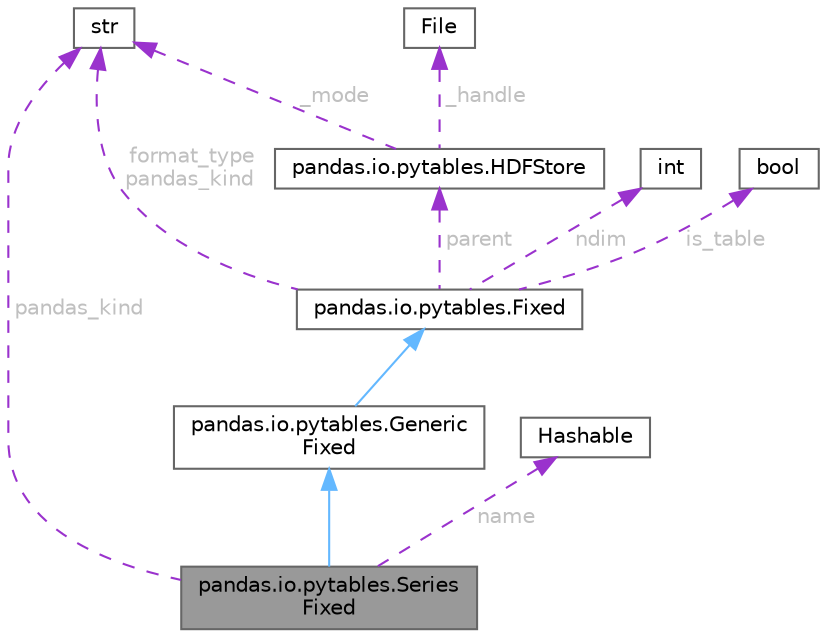 digraph "pandas.io.pytables.SeriesFixed"
{
 // LATEX_PDF_SIZE
  bgcolor="transparent";
  edge [fontname=Helvetica,fontsize=10,labelfontname=Helvetica,labelfontsize=10];
  node [fontname=Helvetica,fontsize=10,shape=box,height=0.2,width=0.4];
  Node1 [id="Node000001",label="pandas.io.pytables.Series\lFixed",height=0.2,width=0.4,color="gray40", fillcolor="grey60", style="filled", fontcolor="black",tooltip=" "];
  Node2 -> Node1 [id="edge11_Node000001_Node000002",dir="back",color="steelblue1",style="solid",tooltip=" "];
  Node2 [id="Node000002",label="pandas.io.pytables.Generic\lFixed",height=0.2,width=0.4,color="gray40", fillcolor="white", style="filled",URL="$classpandas_1_1io_1_1pytables_1_1GenericFixed.html",tooltip=" "];
  Node3 -> Node2 [id="edge12_Node000002_Node000003",dir="back",color="steelblue1",style="solid",tooltip=" "];
  Node3 [id="Node000003",label="pandas.io.pytables.Fixed",height=0.2,width=0.4,color="gray40", fillcolor="white", style="filled",URL="$classpandas_1_1io_1_1pytables_1_1Fixed.html",tooltip=" "];
  Node4 -> Node3 [id="edge13_Node000003_Node000004",dir="back",color="darkorchid3",style="dashed",tooltip=" ",label=" format_type\npandas_kind",fontcolor="grey" ];
  Node4 [id="Node000004",label="str",height=0.2,width=0.4,color="gray40", fillcolor="white", style="filled",tooltip=" "];
  Node5 -> Node3 [id="edge14_Node000003_Node000005",dir="back",color="darkorchid3",style="dashed",tooltip=" ",label=" ndim",fontcolor="grey" ];
  Node5 [id="Node000005",label="int",height=0.2,width=0.4,color="gray40", fillcolor="white", style="filled",tooltip=" "];
  Node6 -> Node3 [id="edge15_Node000003_Node000006",dir="back",color="darkorchid3",style="dashed",tooltip=" ",label=" parent",fontcolor="grey" ];
  Node6 [id="Node000006",label="pandas.io.pytables.HDFStore",height=0.2,width=0.4,color="gray40", fillcolor="white", style="filled",URL="$classpandas_1_1io_1_1pytables_1_1HDFStore.html",tooltip=" "];
  Node7 -> Node6 [id="edge16_Node000006_Node000007",dir="back",color="darkorchid3",style="dashed",tooltip=" ",label=" _handle",fontcolor="grey" ];
  Node7 [id="Node000007",label="File",height=0.2,width=0.4,color="gray40", fillcolor="white", style="filled",tooltip=" "];
  Node4 -> Node6 [id="edge17_Node000006_Node000004",dir="back",color="darkorchid3",style="dashed",tooltip=" ",label=" _mode",fontcolor="grey" ];
  Node8 -> Node3 [id="edge18_Node000003_Node000008",dir="back",color="darkorchid3",style="dashed",tooltip=" ",label=" is_table",fontcolor="grey" ];
  Node8 [id="Node000008",label="bool",height=0.2,width=0.4,color="gray40", fillcolor="white", style="filled",tooltip=" "];
  Node4 -> Node1 [id="edge19_Node000001_Node000004",dir="back",color="darkorchid3",style="dashed",tooltip=" ",label=" pandas_kind",fontcolor="grey" ];
  Node9 -> Node1 [id="edge20_Node000001_Node000009",dir="back",color="darkorchid3",style="dashed",tooltip=" ",label=" name",fontcolor="grey" ];
  Node9 [id="Node000009",label="Hashable",height=0.2,width=0.4,color="gray40", fillcolor="white", style="filled",tooltip=" "];
}
